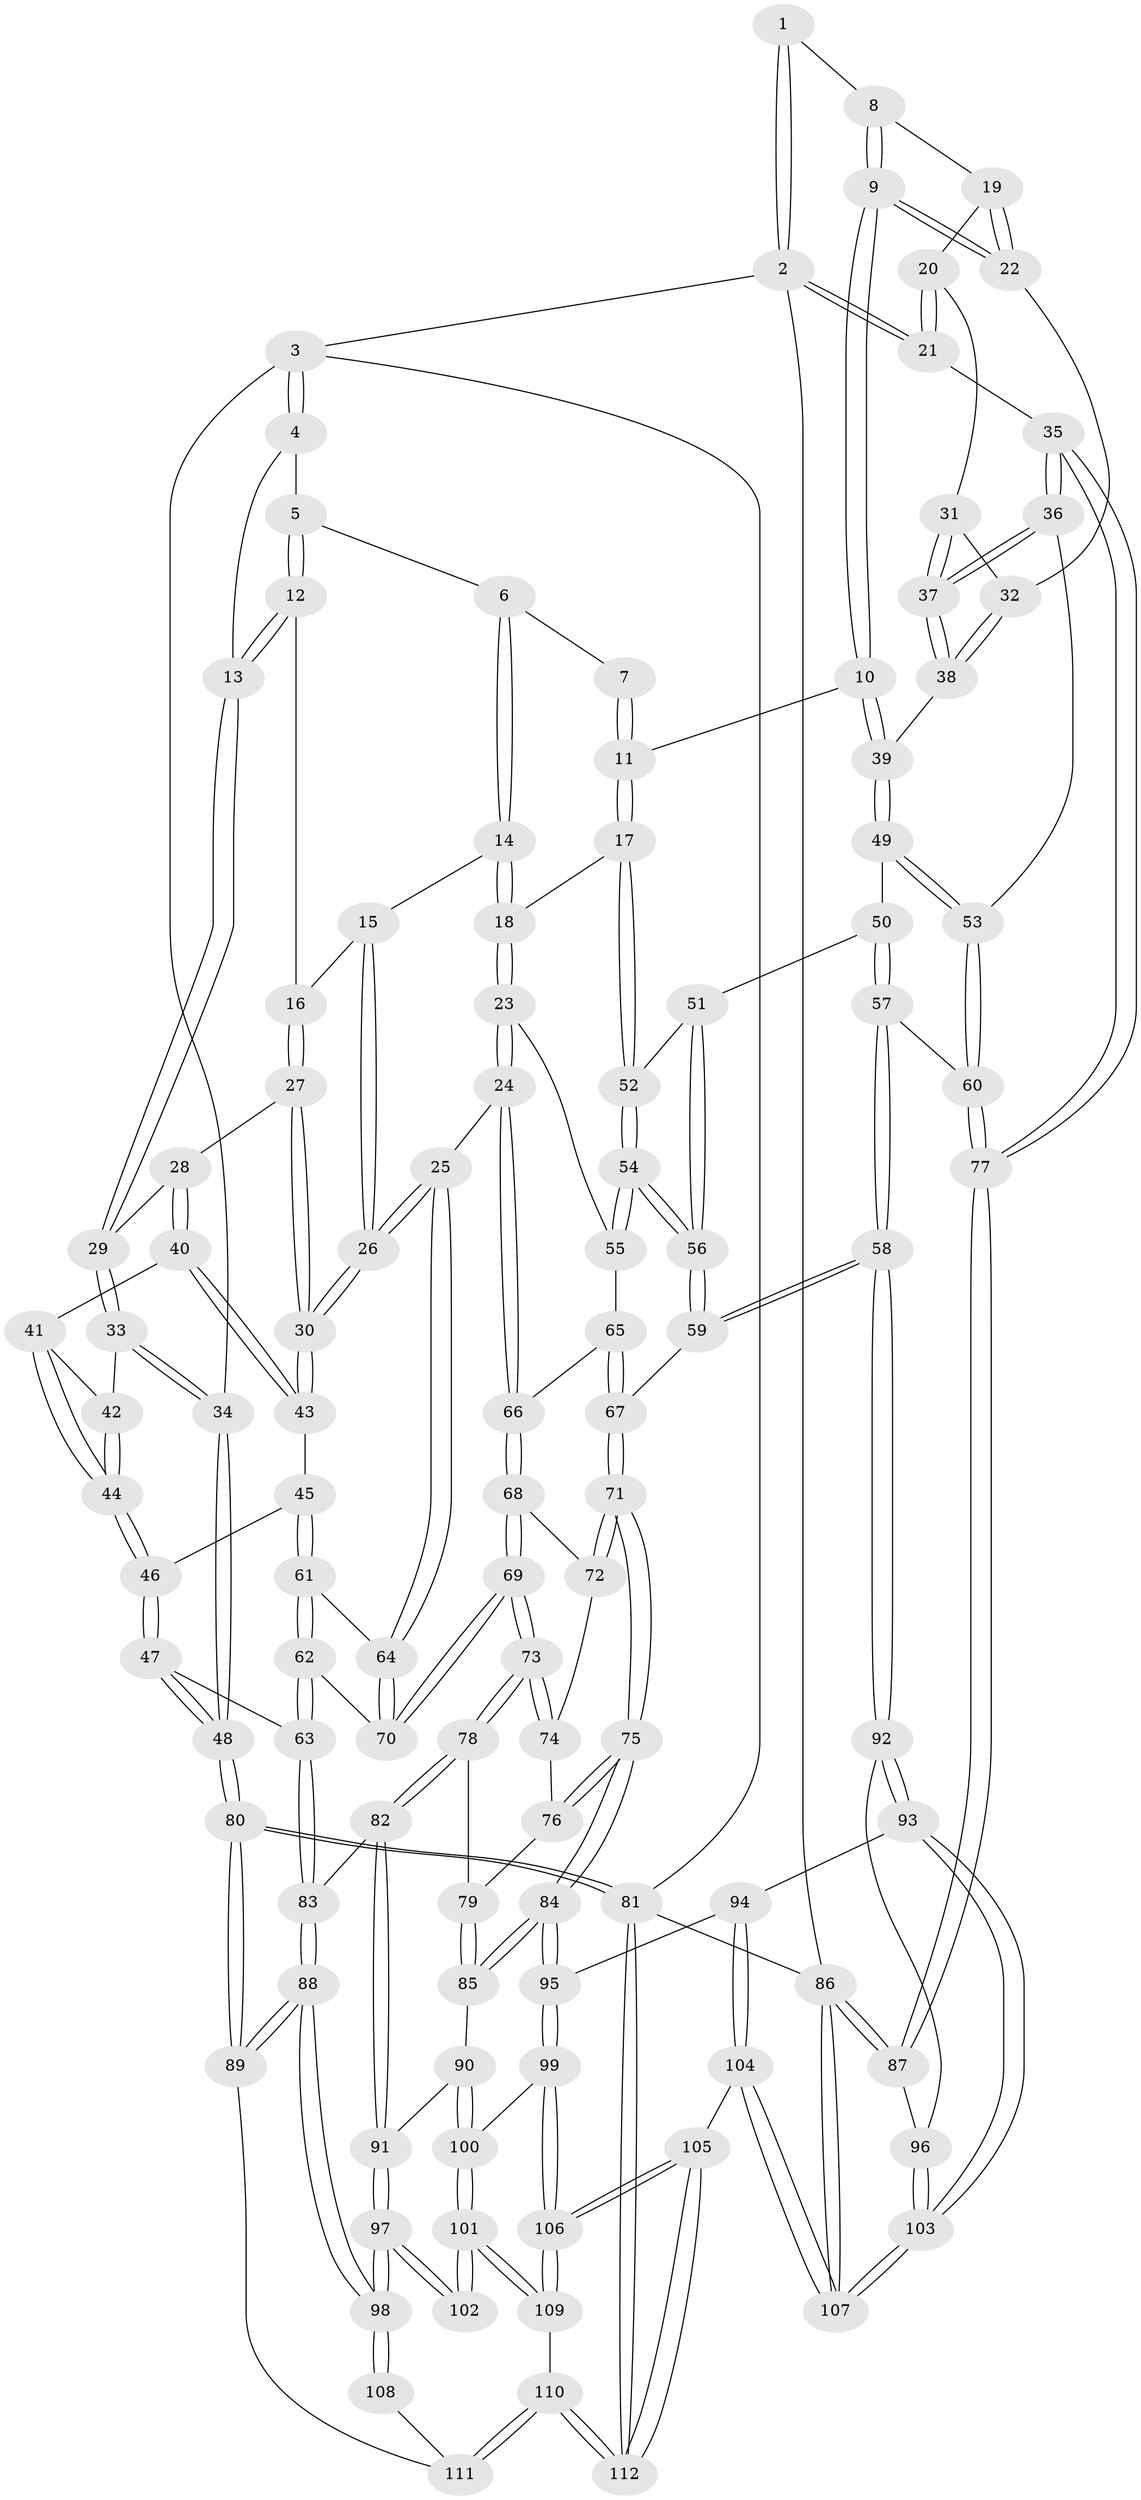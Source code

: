 // coarse degree distribution, {3: 0.1388888888888889, 8: 0.013888888888888888, 5: 0.3611111111111111, 4: 0.3888888888888889, 6: 0.08333333333333333, 2: 0.013888888888888888}
// Generated by graph-tools (version 1.1) at 2025/24/03/03/25 07:24:32]
// undirected, 112 vertices, 277 edges
graph export_dot {
graph [start="1"]
  node [color=gray90,style=filled];
  1 [pos="+0.8281236151323891+0"];
  2 [pos="+1+0"];
  3 [pos="+0+0"];
  4 [pos="+0+0"];
  5 [pos="+0.3382106596967673+0"];
  6 [pos="+0.33845595731009054+0"];
  7 [pos="+0.7684364370058281+0"];
  8 [pos="+0.8344881838093012+0"];
  9 [pos="+0.8069182016182977+0.20456486156884499"];
  10 [pos="+0.8042127488104589+0.2086670172126649"];
  11 [pos="+0.6106435795726171+0.1657652523787253"];
  12 [pos="+0.2033398057948369+0.05312051073778521"];
  13 [pos="+0.12502910075543613+0.10089824741556662"];
  14 [pos="+0.3978759171024946+0"];
  15 [pos="+0.3362930891180232+0.11352309133453199"];
  16 [pos="+0.2492891458053418+0.11980453275763704"];
  17 [pos="+0.5768882494531623+0.18451079393755368"];
  18 [pos="+0.5472290572497043+0.18500016487259843"];
  19 [pos="+0.9196147090767953+0.06258040186906162"];
  20 [pos="+1+0.11288413082262987"];
  21 [pos="+1+0.023019979433116258"];
  22 [pos="+0.9049374479428548+0.1519084633399597"];
  23 [pos="+0.4495706998755837+0.2577937257618056"];
  24 [pos="+0.37993586276469665+0.30084125721603583"];
  25 [pos="+0.3788081347783786+0.3003295929552686"];
  26 [pos="+0.3624596870000869+0.2912477756981772"];
  27 [pos="+0.24827778688048174+0.16690653030007366"];
  28 [pos="+0.12537271817446222+0.16372983832760235"];
  29 [pos="+0.09994587209914363+0.12904251384703175"];
  30 [pos="+0.2981074885269392+0.2779035342580259"];
  31 [pos="+0.9595234145330652+0.14810061251312642"];
  32 [pos="+0.9151010088931711+0.15294650212215574"];
  33 [pos="+0+0.13875030840056107"];
  34 [pos="+0+0.1134278152947824"];
  35 [pos="+1+0.3279042880606887"];
  36 [pos="+1+0.3284159743871792"];
  37 [pos="+1+0.2833683447679118"];
  38 [pos="+0.9985005783681042+0.2669442268701719"];
  39 [pos="+0.8064022935436855+0.21440589966410806"];
  40 [pos="+0.15514072934004108+0.24003640041182311"];
  41 [pos="+0.1179962629190293+0.26986543798774276"];
  42 [pos="+0.019943023875988373+0.22257144717412533"];
  43 [pos="+0.25415273496901963+0.28578190707180384"];
  44 [pos="+0.0873826903259416+0.3216240981925092"];
  45 [pos="+0.21022267655769314+0.3350776689874842"];
  46 [pos="+0.08465487814505475+0.331613282075311"];
  47 [pos="+0.01692650904689137+0.42804691439585024"];
  48 [pos="+0+0.4793025784324983"];
  49 [pos="+0.8081866671442094+0.2467775632255652"];
  50 [pos="+0.7730328890614375+0.3205438200419043"];
  51 [pos="+0.7371948867621216+0.33557499087735565"];
  52 [pos="+0.6146950141827144+0.29074232463394806"];
  53 [pos="+0.93788050890182+0.39494839950165106"];
  54 [pos="+0.6255534124780634+0.4154068080400422"];
  55 [pos="+0.5790746226837418+0.4015613424846354"];
  56 [pos="+0.6422453880692638+0.44607560643340316"];
  57 [pos="+0.8186374147087595+0.5009399473006347"];
  58 [pos="+0.7534561894862907+0.5671113710044032"];
  59 [pos="+0.6506347293521875+0.48826247750505763"];
  60 [pos="+0.8804765894108987+0.4720386359380123"];
  61 [pos="+0.20415522932930594+0.3493095976782987"];
  62 [pos="+0.036236817358127754+0.43075994274344187"];
  63 [pos="+0.025899851162329374+0.42998956418276596"];
  64 [pos="+0.19927597276295123+0.44831126624336487"];
  65 [pos="+0.47291024310946556+0.3940761636110911"];
  66 [pos="+0.3834967392448558+0.3212824763852071"];
  67 [pos="+0.5302717244872782+0.519372119912859"];
  68 [pos="+0.3819312950315625+0.3289414434249352"];
  69 [pos="+0.20925611516392972+0.48619680713352376"];
  70 [pos="+0.19416473645952814+0.4679762582888979"];
  71 [pos="+0.46093563964323153+0.574853613975938"];
  72 [pos="+0.3786803659795044+0.36787491468944294"];
  73 [pos="+0.21606976883505344+0.499332130822451"];
  74 [pos="+0.3479826674389976+0.4328420479745359"];
  75 [pos="+0.4530177104686346+0.5887555246536972"];
  76 [pos="+0.3392961394868944+0.4948877599521732"];
  77 [pos="+1+0.7216772704640746"];
  78 [pos="+0.21962191126075253+0.5133301220129872"];
  79 [pos="+0.3018747914409163+0.5223332899783492"];
  80 [pos="+0+0.712193348899254"];
  81 [pos="+0+1"];
  82 [pos="+0.20741901169215293+0.5586864066154009"];
  83 [pos="+0.13147749091068348+0.5500882552708978"];
  84 [pos="+0.43859255149115733+0.6413672334080134"];
  85 [pos="+0.34919962114495123+0.611563178625819"];
  86 [pos="+1+1"];
  87 [pos="+1+0.8712778607435271"];
  88 [pos="+0+0.7218902493792665"];
  89 [pos="+0+0.7244678000624462"];
  90 [pos="+0.2175552603348744+0.6220601881124661"];
  91 [pos="+0.21254307295594382+0.6203312713980469"];
  92 [pos="+0.7548997863393629+0.5912048408941815"];
  93 [pos="+0.6359559392308045+0.7026504944789578"];
  94 [pos="+0.4659887285322748+0.6904887329494687"];
  95 [pos="+0.4482570287339305+0.6809985404587192"];
  96 [pos="+0.8212073111392534+0.6606780910147119"];
  97 [pos="+0.20901079374861728+0.6233140989957"];
  98 [pos="+0+0.7201833296902567"];
  99 [pos="+0.3692811875795565+0.7545063069652789"];
  100 [pos="+0.3160867343155875+0.751233828873852"];
  101 [pos="+0.22486629361361388+0.7888631995444279"];
  102 [pos="+0.20212614560167574+0.7751365880448677"];
  103 [pos="+0.6927254249964363+1"];
  104 [pos="+0.6033991955218825+1"];
  105 [pos="+0.4862732585333309+1"];
  106 [pos="+0.37125218522437803+0.9462005411689293"];
  107 [pos="+0.6922838259699714+1"];
  108 [pos="+0.1827653213799038+0.7742569797241745"];
  109 [pos="+0.2292452172609548+0.894617280629079"];
  110 [pos="+0.15913063666891503+0.9291742000592413"];
  111 [pos="+0.12515588648801232+0.8965828068899916"];
  112 [pos="+0.05806838472717776+1"];
  1 -- 2;
  1 -- 2;
  1 -- 8;
  2 -- 3;
  2 -- 21;
  2 -- 21;
  2 -- 86;
  3 -- 4;
  3 -- 4;
  3 -- 34;
  3 -- 81;
  4 -- 5;
  4 -- 13;
  5 -- 6;
  5 -- 12;
  5 -- 12;
  6 -- 7;
  6 -- 14;
  6 -- 14;
  7 -- 11;
  7 -- 11;
  8 -- 9;
  8 -- 9;
  8 -- 19;
  9 -- 10;
  9 -- 10;
  9 -- 22;
  9 -- 22;
  10 -- 11;
  10 -- 39;
  10 -- 39;
  11 -- 17;
  11 -- 17;
  12 -- 13;
  12 -- 13;
  12 -- 16;
  13 -- 29;
  13 -- 29;
  14 -- 15;
  14 -- 18;
  14 -- 18;
  15 -- 16;
  15 -- 26;
  15 -- 26;
  16 -- 27;
  16 -- 27;
  17 -- 18;
  17 -- 52;
  17 -- 52;
  18 -- 23;
  18 -- 23;
  19 -- 20;
  19 -- 22;
  19 -- 22;
  20 -- 21;
  20 -- 21;
  20 -- 31;
  21 -- 35;
  22 -- 32;
  23 -- 24;
  23 -- 24;
  23 -- 55;
  24 -- 25;
  24 -- 66;
  24 -- 66;
  25 -- 26;
  25 -- 26;
  25 -- 64;
  25 -- 64;
  26 -- 30;
  26 -- 30;
  27 -- 28;
  27 -- 30;
  27 -- 30;
  28 -- 29;
  28 -- 40;
  28 -- 40;
  29 -- 33;
  29 -- 33;
  30 -- 43;
  30 -- 43;
  31 -- 32;
  31 -- 37;
  31 -- 37;
  32 -- 38;
  32 -- 38;
  33 -- 34;
  33 -- 34;
  33 -- 42;
  34 -- 48;
  34 -- 48;
  35 -- 36;
  35 -- 36;
  35 -- 77;
  35 -- 77;
  36 -- 37;
  36 -- 37;
  36 -- 53;
  37 -- 38;
  37 -- 38;
  38 -- 39;
  39 -- 49;
  39 -- 49;
  40 -- 41;
  40 -- 43;
  40 -- 43;
  41 -- 42;
  41 -- 44;
  41 -- 44;
  42 -- 44;
  42 -- 44;
  43 -- 45;
  44 -- 46;
  44 -- 46;
  45 -- 46;
  45 -- 61;
  45 -- 61;
  46 -- 47;
  46 -- 47;
  47 -- 48;
  47 -- 48;
  47 -- 63;
  48 -- 80;
  48 -- 80;
  49 -- 50;
  49 -- 53;
  49 -- 53;
  50 -- 51;
  50 -- 57;
  50 -- 57;
  51 -- 52;
  51 -- 56;
  51 -- 56;
  52 -- 54;
  52 -- 54;
  53 -- 60;
  53 -- 60;
  54 -- 55;
  54 -- 55;
  54 -- 56;
  54 -- 56;
  55 -- 65;
  56 -- 59;
  56 -- 59;
  57 -- 58;
  57 -- 58;
  57 -- 60;
  58 -- 59;
  58 -- 59;
  58 -- 92;
  58 -- 92;
  59 -- 67;
  60 -- 77;
  60 -- 77;
  61 -- 62;
  61 -- 62;
  61 -- 64;
  62 -- 63;
  62 -- 63;
  62 -- 70;
  63 -- 83;
  63 -- 83;
  64 -- 70;
  64 -- 70;
  65 -- 66;
  65 -- 67;
  65 -- 67;
  66 -- 68;
  66 -- 68;
  67 -- 71;
  67 -- 71;
  68 -- 69;
  68 -- 69;
  68 -- 72;
  69 -- 70;
  69 -- 70;
  69 -- 73;
  69 -- 73;
  71 -- 72;
  71 -- 72;
  71 -- 75;
  71 -- 75;
  72 -- 74;
  73 -- 74;
  73 -- 74;
  73 -- 78;
  73 -- 78;
  74 -- 76;
  75 -- 76;
  75 -- 76;
  75 -- 84;
  75 -- 84;
  76 -- 79;
  77 -- 87;
  77 -- 87;
  78 -- 79;
  78 -- 82;
  78 -- 82;
  79 -- 85;
  79 -- 85;
  80 -- 81;
  80 -- 81;
  80 -- 89;
  80 -- 89;
  81 -- 112;
  81 -- 112;
  81 -- 86;
  82 -- 83;
  82 -- 91;
  82 -- 91;
  83 -- 88;
  83 -- 88;
  84 -- 85;
  84 -- 85;
  84 -- 95;
  84 -- 95;
  85 -- 90;
  86 -- 87;
  86 -- 87;
  86 -- 107;
  86 -- 107;
  87 -- 96;
  88 -- 89;
  88 -- 89;
  88 -- 98;
  88 -- 98;
  89 -- 111;
  90 -- 91;
  90 -- 100;
  90 -- 100;
  91 -- 97;
  91 -- 97;
  92 -- 93;
  92 -- 93;
  92 -- 96;
  93 -- 94;
  93 -- 103;
  93 -- 103;
  94 -- 95;
  94 -- 104;
  94 -- 104;
  95 -- 99;
  95 -- 99;
  96 -- 103;
  96 -- 103;
  97 -- 98;
  97 -- 98;
  97 -- 102;
  97 -- 102;
  98 -- 108;
  98 -- 108;
  99 -- 100;
  99 -- 106;
  99 -- 106;
  100 -- 101;
  100 -- 101;
  101 -- 102;
  101 -- 102;
  101 -- 109;
  101 -- 109;
  103 -- 107;
  103 -- 107;
  104 -- 105;
  104 -- 107;
  104 -- 107;
  105 -- 106;
  105 -- 106;
  105 -- 112;
  105 -- 112;
  106 -- 109;
  106 -- 109;
  108 -- 111;
  109 -- 110;
  110 -- 111;
  110 -- 111;
  110 -- 112;
  110 -- 112;
}
